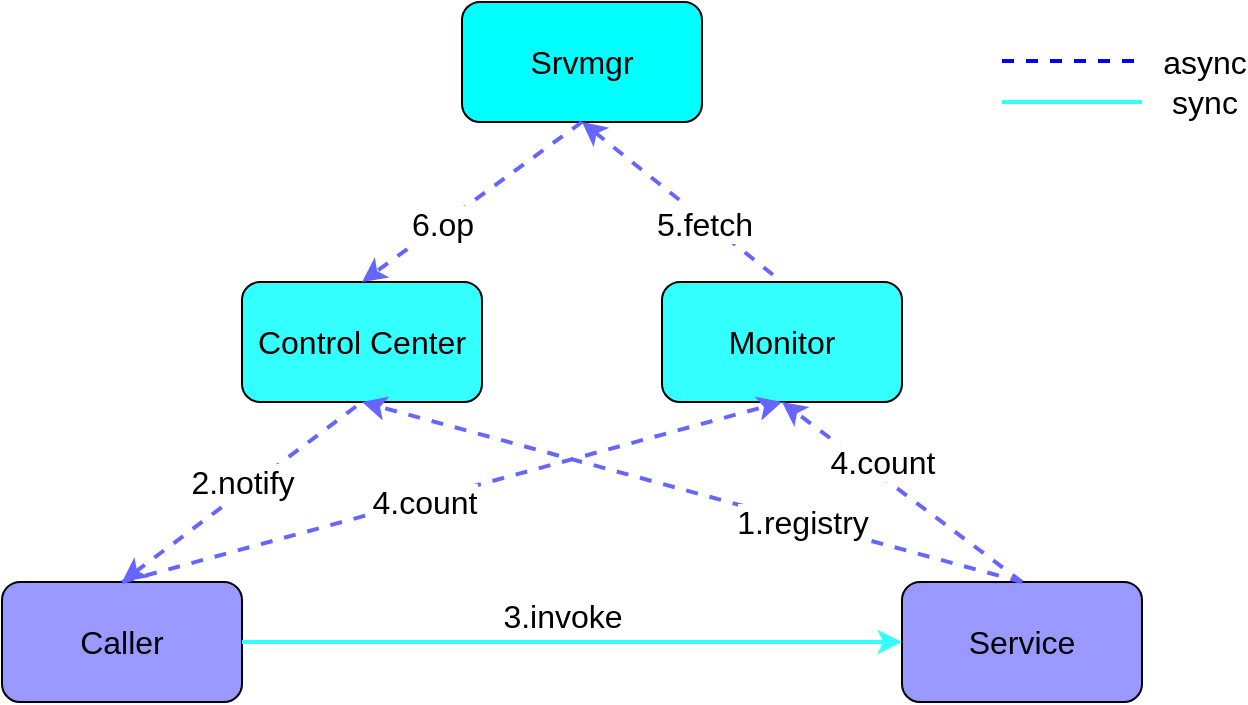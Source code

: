 <mxfile version="12.9.3" type="github">
  <diagram id="c6vPCQbDTAW3_hjepVWK" name="Page-1">
    <mxGraphModel dx="1009" dy="713" grid="1" gridSize="10" guides="1" tooltips="1" connect="1" arrows="1" fold="1" page="1" pageScale="1" pageWidth="827" pageHeight="1169" math="0" shadow="0">
      <root>
        <mxCell id="0" />
        <mxCell id="1" parent="0" />
        <mxCell id="nqajYnND2lpwk76EezyJ-1" value="Caller" style="rounded=1;whiteSpace=wrap;html=1;fillColor=#9999FF;fontSize=16;" parent="1" vertex="1">
          <mxGeometry x="170" y="330" width="120" height="60" as="geometry" />
        </mxCell>
        <mxCell id="nqajYnND2lpwk76EezyJ-2" value="Service" style="rounded=1;whiteSpace=wrap;html=1;fillColor=#9999FF;fontSize=16;" parent="1" vertex="1">
          <mxGeometry x="620" y="330" width="120" height="60" as="geometry" />
        </mxCell>
        <mxCell id="nqajYnND2lpwk76EezyJ-3" value="Control Center" style="rounded=1;whiteSpace=wrap;html=1;fillColor=#33FFFF;fontSize=16;" parent="1" vertex="1">
          <mxGeometry x="290" y="180" width="120" height="60" as="geometry" />
        </mxCell>
        <mxCell id="nqajYnND2lpwk76EezyJ-4" value="Monitor" style="rounded=1;whiteSpace=wrap;html=1;fillColor=#33FFFF;fontSize=16;" parent="1" vertex="1">
          <mxGeometry x="500" y="180" width="120" height="60" as="geometry" />
        </mxCell>
        <mxCell id="nqajYnND2lpwk76EezyJ-5" value="Srvmgr" style="rounded=1;whiteSpace=wrap;html=1;fillColor=#00FFFF;fontSize=16;" parent="1" vertex="1">
          <mxGeometry x="400" y="40" width="120" height="60" as="geometry" />
        </mxCell>
        <mxCell id="nqajYnND2lpwk76EezyJ-6" value="" style="endArrow=classic;html=1;fontSize=16;entryX=0.5;entryY=1;entryDx=0;entryDy=0;exitX=0.5;exitY=0;exitDx=0;exitDy=0;dashed=1;strokeWidth=2;strokeColor=#6666FF;" parent="1" source="nqajYnND2lpwk76EezyJ-2" target="nqajYnND2lpwk76EezyJ-3" edge="1">
          <mxGeometry width="50" height="50" relative="1" as="geometry">
            <mxPoint x="420" y="420" as="sourcePoint" />
            <mxPoint x="470" y="370" as="targetPoint" />
          </mxGeometry>
        </mxCell>
        <mxCell id="nqajYnND2lpwk76EezyJ-7" value="1.registry" style="text;html=1;align=center;verticalAlign=middle;resizable=0;points=[];labelBackgroundColor=#ffffff;fontSize=16;" parent="nqajYnND2lpwk76EezyJ-6" vertex="1" connectable="0">
          <mxGeometry x="0.066" y="-2" relative="1" as="geometry">
            <mxPoint x="65.06" y="19.82" as="offset" />
          </mxGeometry>
        </mxCell>
        <mxCell id="nqajYnND2lpwk76EezyJ-8" value="" style="endArrow=none;html=1;fontSize=16;entryX=0.5;entryY=1;entryDx=0;entryDy=0;exitX=0.5;exitY=0;exitDx=0;exitDy=0;dashed=1;strokeWidth=2;strokeColor=#6666FF;startArrow=classic;startFill=1;endFill=0;" parent="1" source="nqajYnND2lpwk76EezyJ-1" target="nqajYnND2lpwk76EezyJ-3" edge="1">
          <mxGeometry width="50" height="50" relative="1" as="geometry">
            <mxPoint x="630" y="370" as="sourcePoint" />
            <mxPoint x="360" y="250" as="targetPoint" />
          </mxGeometry>
        </mxCell>
        <mxCell id="nqajYnND2lpwk76EezyJ-9" value="2.notify" style="text;html=1;align=center;verticalAlign=middle;resizable=0;points=[];labelBackgroundColor=#ffffff;fontSize=16;" parent="nqajYnND2lpwk76EezyJ-8" vertex="1" connectable="0">
          <mxGeometry x="-0.653" y="3" relative="1" as="geometry">
            <mxPoint x="41" y="-32" as="offset" />
          </mxGeometry>
        </mxCell>
        <mxCell id="nqajYnND2lpwk76EezyJ-10" value="" style="endArrow=classic;html=1;fontSize=16;entryX=0;entryY=0.5;entryDx=0;entryDy=0;exitX=1;exitY=0.5;exitDx=0;exitDy=0;strokeWidth=2;strokeColor=#33FFFF;" parent="1" source="nqajYnND2lpwk76EezyJ-1" target="nqajYnND2lpwk76EezyJ-2" edge="1">
          <mxGeometry width="50" height="50" relative="1" as="geometry">
            <mxPoint x="690" y="340" as="sourcePoint" />
            <mxPoint x="360" y="250" as="targetPoint" />
          </mxGeometry>
        </mxCell>
        <mxCell id="nqajYnND2lpwk76EezyJ-11" value="3.invoke" style="text;html=1;align=center;verticalAlign=middle;resizable=0;points=[];labelBackgroundColor=#ffffff;fontSize=16;" parent="nqajYnND2lpwk76EezyJ-10" vertex="1" connectable="0">
          <mxGeometry x="0.066" y="-2" relative="1" as="geometry">
            <mxPoint x="-16" y="-15.0" as="offset" />
          </mxGeometry>
        </mxCell>
        <mxCell id="nqajYnND2lpwk76EezyJ-12" value="" style="endArrow=classic;html=1;fontSize=16;entryX=0.5;entryY=1;entryDx=0;entryDy=0;exitX=0.5;exitY=0;exitDx=0;exitDy=0;dashed=1;strokeWidth=2;strokeColor=#6666FF;" parent="1" source="nqajYnND2lpwk76EezyJ-1" target="nqajYnND2lpwk76EezyJ-4" edge="1">
          <mxGeometry width="50" height="50" relative="1" as="geometry">
            <mxPoint x="690" y="340" as="sourcePoint" />
            <mxPoint x="360" y="250" as="targetPoint" />
          </mxGeometry>
        </mxCell>
        <mxCell id="nqajYnND2lpwk76EezyJ-13" value="4.count" style="text;html=1;align=center;verticalAlign=middle;resizable=0;points=[];labelBackgroundColor=#ffffff;fontSize=16;" parent="nqajYnND2lpwk76EezyJ-12" vertex="1" connectable="0">
          <mxGeometry x="0.066" y="-2" relative="1" as="geometry">
            <mxPoint x="-26.11" y="5.96" as="offset" />
          </mxGeometry>
        </mxCell>
        <mxCell id="nqajYnND2lpwk76EezyJ-14" value="" style="endArrow=classic;html=1;fontSize=16;entryX=0.5;entryY=1;entryDx=0;entryDy=0;exitX=0.5;exitY=0;exitDx=0;exitDy=0;dashed=1;strokeWidth=2;strokeColor=#6666FF;" parent="1" source="nqajYnND2lpwk76EezyJ-2" target="nqajYnND2lpwk76EezyJ-4" edge="1">
          <mxGeometry width="50" height="50" relative="1" as="geometry">
            <mxPoint x="240" y="340" as="sourcePoint" />
            <mxPoint x="570" y="250" as="targetPoint" />
          </mxGeometry>
        </mxCell>
        <mxCell id="nqajYnND2lpwk76EezyJ-15" value="4.count" style="text;html=1;align=center;verticalAlign=middle;resizable=0;points=[];labelBackgroundColor=#ffffff;fontSize=16;" parent="nqajYnND2lpwk76EezyJ-14" vertex="1" connectable="0">
          <mxGeometry x="0.066" y="-2" relative="1" as="geometry">
            <mxPoint x="-7.2" y="-10.4" as="offset" />
          </mxGeometry>
        </mxCell>
        <mxCell id="nqajYnND2lpwk76EezyJ-16" value="" style="endArrow=classic;html=1;fontSize=16;entryX=0.5;entryY=0;entryDx=0;entryDy=0;exitX=0.5;exitY=1;exitDx=0;exitDy=0;dashed=1;strokeWidth=2;strokeColor=#6666FF;" parent="1" source="nqajYnND2lpwk76EezyJ-5" target="nqajYnND2lpwk76EezyJ-3" edge="1">
          <mxGeometry width="50" height="50" relative="1" as="geometry">
            <mxPoint x="690" y="340" as="sourcePoint" />
            <mxPoint x="360" y="250" as="targetPoint" />
          </mxGeometry>
        </mxCell>
        <mxCell id="nqajYnND2lpwk76EezyJ-17" value="6.op" style="text;html=1;align=center;verticalAlign=middle;resizable=0;points=[];labelBackgroundColor=#ffffff;fontSize=16;" parent="nqajYnND2lpwk76EezyJ-16" vertex="1" connectable="0">
          <mxGeometry x="0.066" y="-2" relative="1" as="geometry">
            <mxPoint x="-10.59" y="9.27" as="offset" />
          </mxGeometry>
        </mxCell>
        <mxCell id="nqajYnND2lpwk76EezyJ-18" value="" style="endArrow=none;html=1;fontSize=16;entryX=0.5;entryY=0;entryDx=0;entryDy=0;exitX=0.5;exitY=1;exitDx=0;exitDy=0;dashed=1;strokeWidth=2;strokeColor=#6666FF;startArrow=classic;startFill=1;endFill=0;" parent="1" source="nqajYnND2lpwk76EezyJ-5" target="nqajYnND2lpwk76EezyJ-4" edge="1">
          <mxGeometry width="50" height="50" relative="1" as="geometry">
            <mxPoint x="470" y="110" as="sourcePoint" />
            <mxPoint x="360" y="190" as="targetPoint" />
          </mxGeometry>
        </mxCell>
        <mxCell id="nqajYnND2lpwk76EezyJ-19" value="5.fetch" style="text;html=1;align=center;verticalAlign=middle;resizable=0;points=[];labelBackgroundColor=#ffffff;fontSize=16;" parent="nqajYnND2lpwk76EezyJ-18" vertex="1" connectable="0">
          <mxGeometry x="0.066" y="-2" relative="1" as="geometry">
            <mxPoint x="8.15" y="5.96" as="offset" />
          </mxGeometry>
        </mxCell>
        <mxCell id="kpHwbxMFUV27yNFj0fHA-5" value="" style="endArrow=none;html=1;fontSize=16;strokeWidth=2;strokeColor=#33FFFF;endFill=0;" edge="1" parent="1">
          <mxGeometry width="50" height="50" relative="1" as="geometry">
            <mxPoint x="670" y="90" as="sourcePoint" />
            <mxPoint x="740" y="90" as="targetPoint" />
          </mxGeometry>
        </mxCell>
        <mxCell id="kpHwbxMFUV27yNFj0fHA-6" value="sync" style="text;html=1;align=center;verticalAlign=middle;resizable=0;points=[];labelBackgroundColor=#ffffff;fontSize=16;" vertex="1" connectable="0" parent="kpHwbxMFUV27yNFj0fHA-5">
          <mxGeometry x="0.066" y="-2" relative="1" as="geometry">
            <mxPoint x="63" y="-2.0" as="offset" />
          </mxGeometry>
        </mxCell>
        <mxCell id="kpHwbxMFUV27yNFj0fHA-7" value="" style="endArrow=none;html=1;fontSize=16;strokeWidth=2;strokeColor=#0000FF;endFill=0;dashed=1;" edge="1" parent="1">
          <mxGeometry width="50" height="50" relative="1" as="geometry">
            <mxPoint x="670" y="69.5" as="sourcePoint" />
            <mxPoint x="740" y="69.5" as="targetPoint" />
          </mxGeometry>
        </mxCell>
        <mxCell id="kpHwbxMFUV27yNFj0fHA-8" value="async" style="text;html=1;align=center;verticalAlign=middle;resizable=0;points=[];labelBackgroundColor=#ffffff;fontSize=16;" vertex="1" connectable="0" parent="kpHwbxMFUV27yNFj0fHA-7">
          <mxGeometry x="0.066" y="-2" relative="1" as="geometry">
            <mxPoint x="63" y="-2.0" as="offset" />
          </mxGeometry>
        </mxCell>
      </root>
    </mxGraphModel>
  </diagram>
</mxfile>
